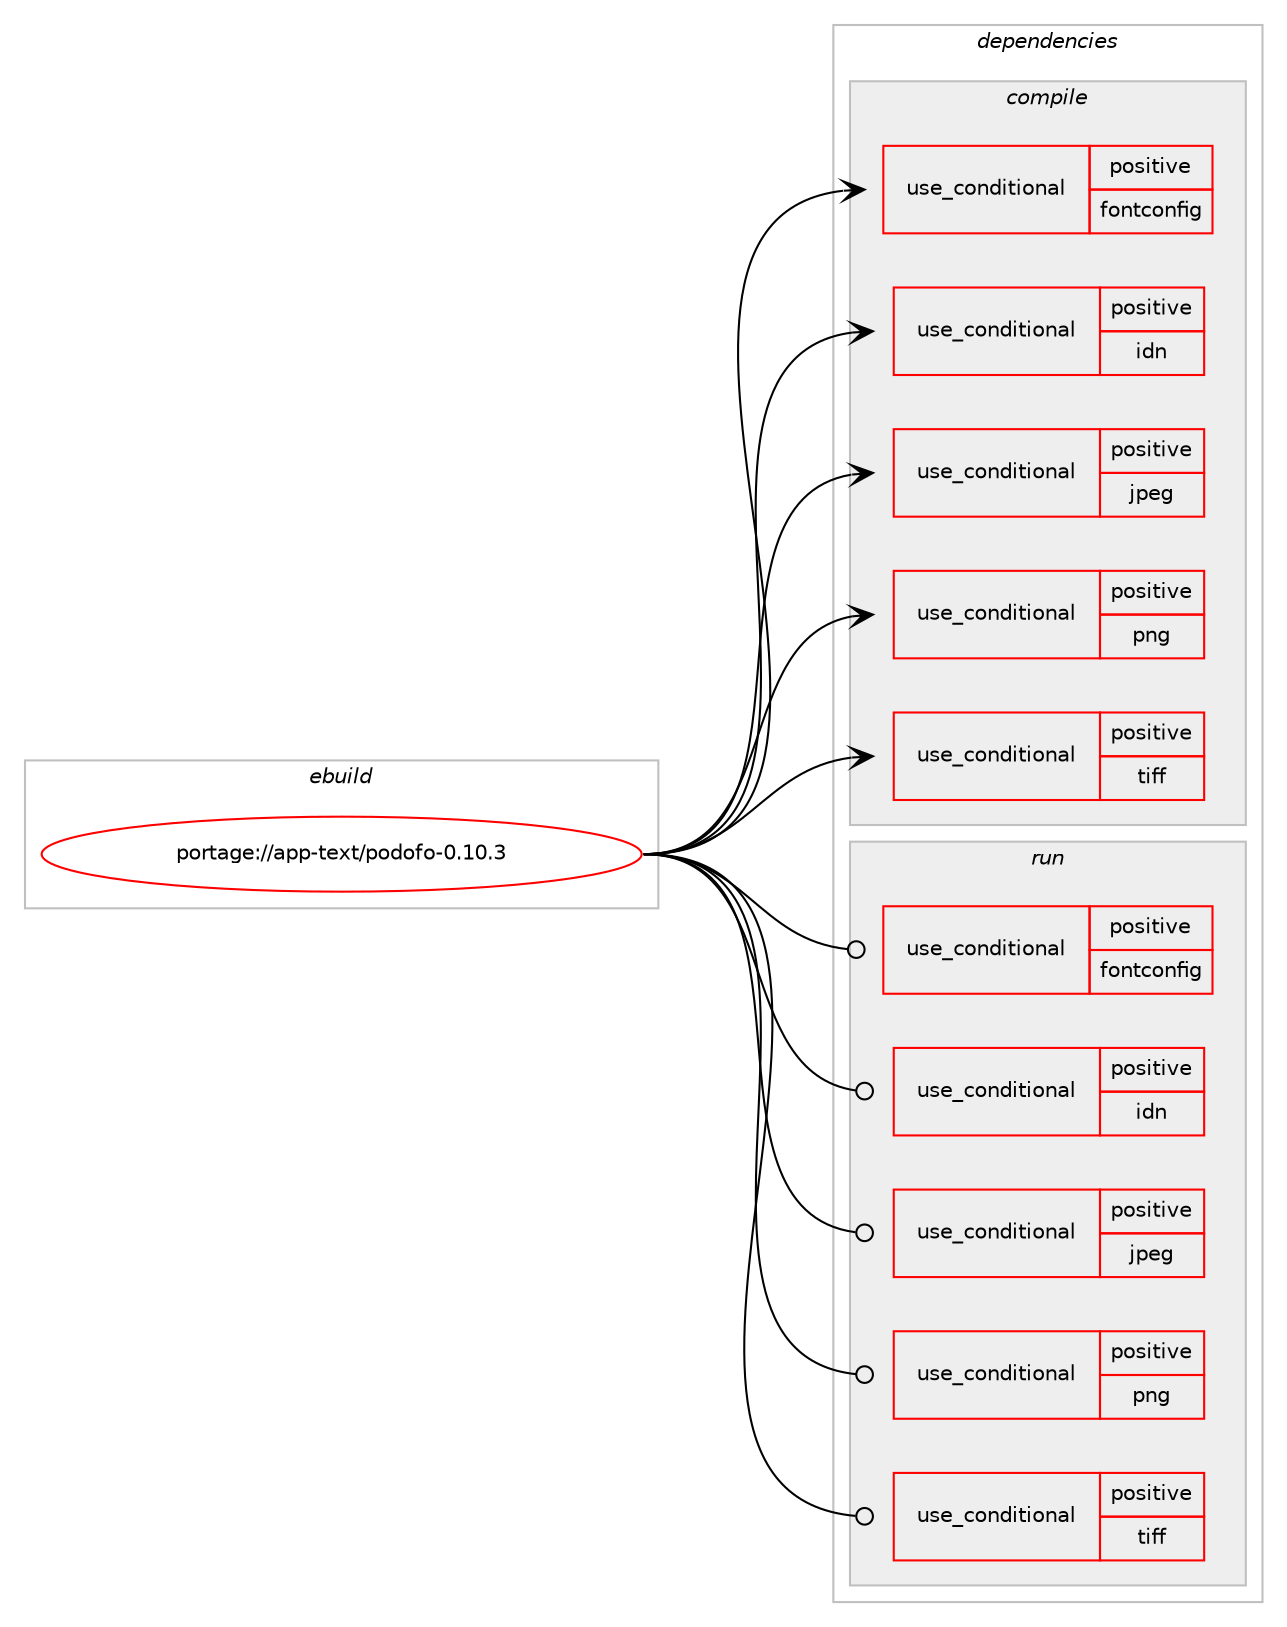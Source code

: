 digraph prolog {

# *************
# Graph options
# *************

newrank=true;
concentrate=true;
compound=true;
graph [rankdir=LR,fontname=Helvetica,fontsize=10,ranksep=1.5];#, ranksep=2.5, nodesep=0.2];
edge  [arrowhead=vee];
node  [fontname=Helvetica,fontsize=10];

# **********
# The ebuild
# **********

subgraph cluster_leftcol {
color=gray;
rank=same;
label=<<i>ebuild</i>>;
id [label="portage://app-text/podofo-0.10.3", color=red, width=4, href="../app-text/podofo-0.10.3.svg"];
}

# ****************
# The dependencies
# ****************

subgraph cluster_midcol {
color=gray;
label=<<i>dependencies</i>>;
subgraph cluster_compile {
fillcolor="#eeeeee";
style=filled;
label=<<i>compile</i>>;
subgraph cond15053 {
dependency25818 [label=<<TABLE BORDER="0" CELLBORDER="1" CELLSPACING="0" CELLPADDING="4"><TR><TD ROWSPAN="3" CELLPADDING="10">use_conditional</TD></TR><TR><TD>positive</TD></TR><TR><TD>fontconfig</TD></TR></TABLE>>, shape=none, color=red];
# *** BEGIN UNKNOWN DEPENDENCY TYPE (TODO) ***
# dependency25818 -> package_dependency(portage://app-text/podofo-0.10.3,install,no,media-libs,fontconfig,none,[,,],any_same_slot,[])
# *** END UNKNOWN DEPENDENCY TYPE (TODO) ***

}
id:e -> dependency25818:w [weight=20,style="solid",arrowhead="vee"];
subgraph cond15054 {
dependency25819 [label=<<TABLE BORDER="0" CELLBORDER="1" CELLSPACING="0" CELLPADDING="4"><TR><TD ROWSPAN="3" CELLPADDING="10">use_conditional</TD></TR><TR><TD>positive</TD></TR><TR><TD>idn</TD></TR></TABLE>>, shape=none, color=red];
# *** BEGIN UNKNOWN DEPENDENCY TYPE (TODO) ***
# dependency25819 -> package_dependency(portage://app-text/podofo-0.10.3,install,no,net-dns,libidn,none,[,,],any_same_slot,[])
# *** END UNKNOWN DEPENDENCY TYPE (TODO) ***

}
id:e -> dependency25819:w [weight=20,style="solid",arrowhead="vee"];
subgraph cond15055 {
dependency25820 [label=<<TABLE BORDER="0" CELLBORDER="1" CELLSPACING="0" CELLPADDING="4"><TR><TD ROWSPAN="3" CELLPADDING="10">use_conditional</TD></TR><TR><TD>positive</TD></TR><TR><TD>jpeg</TD></TR></TABLE>>, shape=none, color=red];
# *** BEGIN UNKNOWN DEPENDENCY TYPE (TODO) ***
# dependency25820 -> package_dependency(portage://app-text/podofo-0.10.3,install,no,media-libs,libjpeg-turbo,none,[,,],any_same_slot,[])
# *** END UNKNOWN DEPENDENCY TYPE (TODO) ***

}
id:e -> dependency25820:w [weight=20,style="solid",arrowhead="vee"];
subgraph cond15056 {
dependency25821 [label=<<TABLE BORDER="0" CELLBORDER="1" CELLSPACING="0" CELLPADDING="4"><TR><TD ROWSPAN="3" CELLPADDING="10">use_conditional</TD></TR><TR><TD>positive</TD></TR><TR><TD>png</TD></TR></TABLE>>, shape=none, color=red];
# *** BEGIN UNKNOWN DEPENDENCY TYPE (TODO) ***
# dependency25821 -> package_dependency(portage://app-text/podofo-0.10.3,install,no,media-libs,libpng,none,[,,],any_same_slot,[])
# *** END UNKNOWN DEPENDENCY TYPE (TODO) ***

}
id:e -> dependency25821:w [weight=20,style="solid",arrowhead="vee"];
subgraph cond15057 {
dependency25822 [label=<<TABLE BORDER="0" CELLBORDER="1" CELLSPACING="0" CELLPADDING="4"><TR><TD ROWSPAN="3" CELLPADDING="10">use_conditional</TD></TR><TR><TD>positive</TD></TR><TR><TD>tiff</TD></TR></TABLE>>, shape=none, color=red];
# *** BEGIN UNKNOWN DEPENDENCY TYPE (TODO) ***
# dependency25822 -> package_dependency(portage://app-text/podofo-0.10.3,install,no,media-libs,tiff,none,[,,],any_same_slot,[])
# *** END UNKNOWN DEPENDENCY TYPE (TODO) ***

}
id:e -> dependency25822:w [weight=20,style="solid",arrowhead="vee"];
# *** BEGIN UNKNOWN DEPENDENCY TYPE (TODO) ***
# id -> package_dependency(portage://app-text/podofo-0.10.3,install,no,dev-libs,libxml2,none,[,,],[],[])
# *** END UNKNOWN DEPENDENCY TYPE (TODO) ***

# *** BEGIN UNKNOWN DEPENDENCY TYPE (TODO) ***
# id -> package_dependency(portage://app-text/podofo-0.10.3,install,no,dev-libs,openssl,none,[,,],any_same_slot,[])
# *** END UNKNOWN DEPENDENCY TYPE (TODO) ***

# *** BEGIN UNKNOWN DEPENDENCY TYPE (TODO) ***
# id -> package_dependency(portage://app-text/podofo-0.10.3,install,no,media-libs,freetype,none,[,,],[slot(2),equal],[])
# *** END UNKNOWN DEPENDENCY TYPE (TODO) ***

# *** BEGIN UNKNOWN DEPENDENCY TYPE (TODO) ***
# id -> package_dependency(portage://app-text/podofo-0.10.3,install,no,sys-libs,zlib,none,[,,],any_same_slot,[])
# *** END UNKNOWN DEPENDENCY TYPE (TODO) ***

}
subgraph cluster_compileandrun {
fillcolor="#eeeeee";
style=filled;
label=<<i>compile and run</i>>;
}
subgraph cluster_run {
fillcolor="#eeeeee";
style=filled;
label=<<i>run</i>>;
subgraph cond15058 {
dependency25823 [label=<<TABLE BORDER="0" CELLBORDER="1" CELLSPACING="0" CELLPADDING="4"><TR><TD ROWSPAN="3" CELLPADDING="10">use_conditional</TD></TR><TR><TD>positive</TD></TR><TR><TD>fontconfig</TD></TR></TABLE>>, shape=none, color=red];
# *** BEGIN UNKNOWN DEPENDENCY TYPE (TODO) ***
# dependency25823 -> package_dependency(portage://app-text/podofo-0.10.3,run,no,media-libs,fontconfig,none,[,,],any_same_slot,[])
# *** END UNKNOWN DEPENDENCY TYPE (TODO) ***

}
id:e -> dependency25823:w [weight=20,style="solid",arrowhead="odot"];
subgraph cond15059 {
dependency25824 [label=<<TABLE BORDER="0" CELLBORDER="1" CELLSPACING="0" CELLPADDING="4"><TR><TD ROWSPAN="3" CELLPADDING="10">use_conditional</TD></TR><TR><TD>positive</TD></TR><TR><TD>idn</TD></TR></TABLE>>, shape=none, color=red];
# *** BEGIN UNKNOWN DEPENDENCY TYPE (TODO) ***
# dependency25824 -> package_dependency(portage://app-text/podofo-0.10.3,run,no,net-dns,libidn,none,[,,],any_same_slot,[])
# *** END UNKNOWN DEPENDENCY TYPE (TODO) ***

}
id:e -> dependency25824:w [weight=20,style="solid",arrowhead="odot"];
subgraph cond15060 {
dependency25825 [label=<<TABLE BORDER="0" CELLBORDER="1" CELLSPACING="0" CELLPADDING="4"><TR><TD ROWSPAN="3" CELLPADDING="10">use_conditional</TD></TR><TR><TD>positive</TD></TR><TR><TD>jpeg</TD></TR></TABLE>>, shape=none, color=red];
# *** BEGIN UNKNOWN DEPENDENCY TYPE (TODO) ***
# dependency25825 -> package_dependency(portage://app-text/podofo-0.10.3,run,no,media-libs,libjpeg-turbo,none,[,,],any_same_slot,[])
# *** END UNKNOWN DEPENDENCY TYPE (TODO) ***

}
id:e -> dependency25825:w [weight=20,style="solid",arrowhead="odot"];
subgraph cond15061 {
dependency25826 [label=<<TABLE BORDER="0" CELLBORDER="1" CELLSPACING="0" CELLPADDING="4"><TR><TD ROWSPAN="3" CELLPADDING="10">use_conditional</TD></TR><TR><TD>positive</TD></TR><TR><TD>png</TD></TR></TABLE>>, shape=none, color=red];
# *** BEGIN UNKNOWN DEPENDENCY TYPE (TODO) ***
# dependency25826 -> package_dependency(portage://app-text/podofo-0.10.3,run,no,media-libs,libpng,none,[,,],any_same_slot,[])
# *** END UNKNOWN DEPENDENCY TYPE (TODO) ***

}
id:e -> dependency25826:w [weight=20,style="solid",arrowhead="odot"];
subgraph cond15062 {
dependency25827 [label=<<TABLE BORDER="0" CELLBORDER="1" CELLSPACING="0" CELLPADDING="4"><TR><TD ROWSPAN="3" CELLPADDING="10">use_conditional</TD></TR><TR><TD>positive</TD></TR><TR><TD>tiff</TD></TR></TABLE>>, shape=none, color=red];
# *** BEGIN UNKNOWN DEPENDENCY TYPE (TODO) ***
# dependency25827 -> package_dependency(portage://app-text/podofo-0.10.3,run,no,media-libs,tiff,none,[,,],any_same_slot,[])
# *** END UNKNOWN DEPENDENCY TYPE (TODO) ***

}
id:e -> dependency25827:w [weight=20,style="solid",arrowhead="odot"];
# *** BEGIN UNKNOWN DEPENDENCY TYPE (TODO) ***
# id -> package_dependency(portage://app-text/podofo-0.10.3,run,no,dev-libs,libxml2,none,[,,],[],[])
# *** END UNKNOWN DEPENDENCY TYPE (TODO) ***

# *** BEGIN UNKNOWN DEPENDENCY TYPE (TODO) ***
# id -> package_dependency(portage://app-text/podofo-0.10.3,run,no,dev-libs,openssl,none,[,,],any_same_slot,[])
# *** END UNKNOWN DEPENDENCY TYPE (TODO) ***

# *** BEGIN UNKNOWN DEPENDENCY TYPE (TODO) ***
# id -> package_dependency(portage://app-text/podofo-0.10.3,run,no,media-libs,freetype,none,[,,],[slot(2),equal],[])
# *** END UNKNOWN DEPENDENCY TYPE (TODO) ***

# *** BEGIN UNKNOWN DEPENDENCY TYPE (TODO) ***
# id -> package_dependency(portage://app-text/podofo-0.10.3,run,no,sys-libs,zlib,none,[,,],any_same_slot,[])
# *** END UNKNOWN DEPENDENCY TYPE (TODO) ***

}
}

# **************
# The candidates
# **************

subgraph cluster_choices {
rank=same;
color=gray;
label=<<i>candidates</i>>;

}

}
